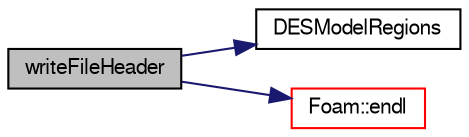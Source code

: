 digraph "writeFileHeader"
{
  bgcolor="transparent";
  edge [fontname="FreeSans",fontsize="10",labelfontname="FreeSans",labelfontsize="10"];
  node [fontname="FreeSans",fontsize="10",shape=record];
  rankdir="LR";
  Node18 [label="writeFileHeader",height=0.2,width=0.4,color="black", fillcolor="grey75", style="filled", fontcolor="black"];
  Node18 -> Node19 [color="midnightblue",fontsize="10",style="solid",fontname="FreeSans"];
  Node19 [label="DESModelRegions",height=0.2,width=0.4,color="black",URL="$a28882.html#af5831551e4546aff20bcf7579a20a5bf",tooltip="Disallow default bitwise copy construct. "];
  Node18 -> Node20 [color="midnightblue",fontsize="10",style="solid",fontname="FreeSans"];
  Node20 [label="Foam::endl",height=0.2,width=0.4,color="red",URL="$a21124.html#a2db8fe02a0d3909e9351bb4275b23ce4",tooltip="Add newline and flush stream. "];
}
